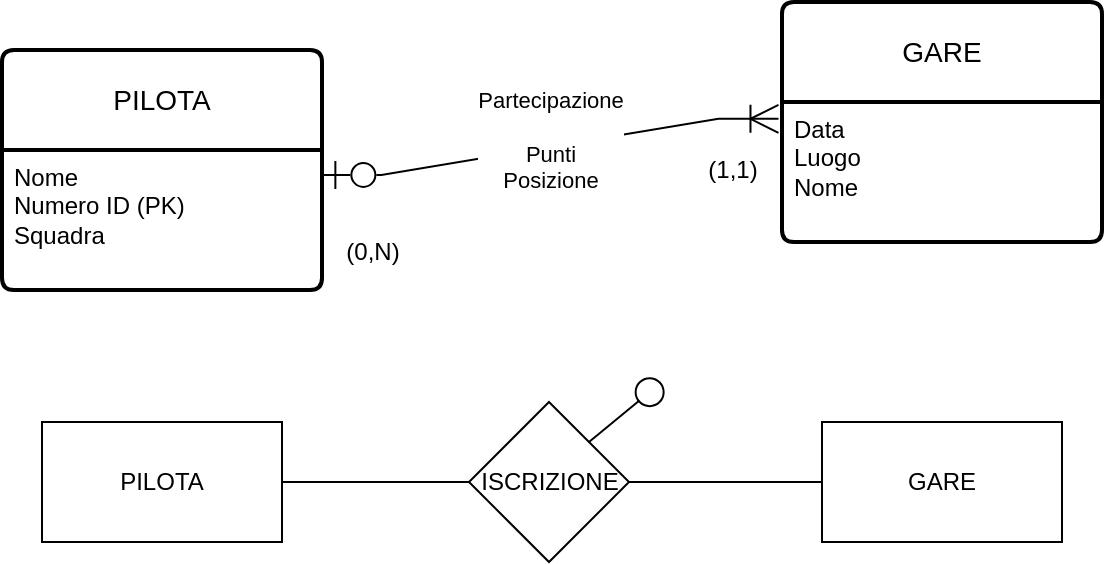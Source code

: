 <mxfile version="24.8.3">
  <diagram name="Pagina-1" id="-TCsVN3VJ5PjOl-y6puq">
    <mxGraphModel dx="750" dy="446" grid="1" gridSize="10" guides="1" tooltips="1" connect="1" arrows="1" fold="1" page="1" pageScale="1" pageWidth="827" pageHeight="1169" math="0" shadow="0">
      <root>
        <mxCell id="0" />
        <mxCell id="1" parent="0" />
        <mxCell id="ARYgBKp8zTcD2eqx7UkT-9" style="edgeStyle=orthogonalEdgeStyle;rounded=0;orthogonalLoop=1;jettySize=auto;html=1;exitX=1;exitY=0.5;exitDx=0;exitDy=0;entryX=0;entryY=0.5;entryDx=0;entryDy=0;endArrow=none;endFill=0;" parent="1" source="ARYgBKp8zTcD2eqx7UkT-2" target="ARYgBKp8zTcD2eqx7UkT-4" edge="1">
          <mxGeometry relative="1" as="geometry" />
        </mxCell>
        <mxCell id="ARYgBKp8zTcD2eqx7UkT-2" value="PILOTA" style="rounded=0;whiteSpace=wrap;html=1;" parent="1" vertex="1">
          <mxGeometry x="120" y="650" width="120" height="60" as="geometry" />
        </mxCell>
        <mxCell id="ARYgBKp8zTcD2eqx7UkT-3" value="GARE" style="rounded=0;whiteSpace=wrap;html=1;" parent="1" vertex="1">
          <mxGeometry x="510" y="650" width="120" height="60" as="geometry" />
        </mxCell>
        <mxCell id="ARYgBKp8zTcD2eqx7UkT-6" style="edgeStyle=orthogonalEdgeStyle;rounded=0;orthogonalLoop=1;jettySize=auto;html=1;exitX=1;exitY=0.5;exitDx=0;exitDy=0;entryX=0;entryY=0.5;entryDx=0;entryDy=0;endArrow=none;endFill=0;" parent="1" source="ARYgBKp8zTcD2eqx7UkT-4" target="ARYgBKp8zTcD2eqx7UkT-3" edge="1">
          <mxGeometry relative="1" as="geometry" />
        </mxCell>
        <mxCell id="ARYgBKp8zTcD2eqx7UkT-4" value="ISCRIZIONE" style="rhombus;whiteSpace=wrap;html=1;" parent="1" vertex="1">
          <mxGeometry x="333.5" y="640" width="80" height="80" as="geometry" />
        </mxCell>
        <mxCell id="ARYgBKp8zTcD2eqx7UkT-10" value="PILOTA" style="swimlane;childLayout=stackLayout;horizontal=1;startSize=50;horizontalStack=0;rounded=1;fontSize=14;fontStyle=0;strokeWidth=2;resizeParent=0;resizeLast=1;shadow=0;dashed=0;align=center;arcSize=4;whiteSpace=wrap;html=1;" parent="1" vertex="1">
          <mxGeometry x="100" y="464" width="160" height="120" as="geometry" />
        </mxCell>
        <mxCell id="ARYgBKp8zTcD2eqx7UkT-11" value="Nome&lt;div&gt;Numero ID (PK)&lt;/div&gt;&lt;div&gt;Squadra&lt;/div&gt;" style="align=left;strokeColor=none;fillColor=none;spacingLeft=4;fontSize=12;verticalAlign=top;resizable=0;rotatable=0;part=1;html=1;" parent="ARYgBKp8zTcD2eqx7UkT-10" vertex="1">
          <mxGeometry y="50" width="160" height="70" as="geometry" />
        </mxCell>
        <mxCell id="ARYgBKp8zTcD2eqx7UkT-13" value="" style="edgeStyle=entityRelationEdgeStyle;fontSize=12;html=1;endArrow=ERoneToMany;rounded=0;exitX=0.998;exitY=0.178;exitDx=0;exitDy=0;exitPerimeter=0;endSize=12;entryX=-0.011;entryY=0.12;entryDx=0;entryDy=0;entryPerimeter=0;endFill=0;startArrow=ERzeroToOne;startFill=0;strokeWidth=1;targetPerimeterSpacing=0;startSize=12;" parent="1" source="ARYgBKp8zTcD2eqx7UkT-11" target="ARYgBKp8zTcD2eqx7UkT-15" edge="1">
          <mxGeometry width="100" height="100" relative="1" as="geometry">
            <mxPoint x="270.0" y="549.02" as="sourcePoint" />
            <mxPoint x="490" y="498.99" as="targetPoint" />
            <Array as="points">
              <mxPoint x="270" y="538.99" />
            </Array>
          </mxGeometry>
        </mxCell>
        <mxCell id="ARYgBKp8zTcD2eqx7UkT-18" value="Partecipazione&lt;div&gt;&lt;br&gt;&lt;div&gt;Punti&lt;/div&gt;&lt;div&gt;Posizione&lt;/div&gt;&lt;/div&gt;" style="edgeLabel;html=1;align=center;verticalAlign=middle;resizable=0;points=[];" parent="ARYgBKp8zTcD2eqx7UkT-13" vertex="1" connectable="0">
          <mxGeometry x="-0.085" y="-3" relative="1" as="geometry">
            <mxPoint x="9" y="-8" as="offset" />
          </mxGeometry>
        </mxCell>
        <mxCell id="ARYgBKp8zTcD2eqx7UkT-14" value="GARE" style="swimlane;childLayout=stackLayout;horizontal=1;startSize=50;horizontalStack=0;rounded=1;fontSize=14;fontStyle=0;strokeWidth=2;resizeParent=0;resizeLast=1;shadow=0;dashed=0;align=center;arcSize=4;whiteSpace=wrap;html=1;" parent="1" vertex="1">
          <mxGeometry x="490" y="440" width="160" height="120" as="geometry" />
        </mxCell>
        <mxCell id="ARYgBKp8zTcD2eqx7UkT-15" value="Data&lt;div&gt;Luogo&lt;br&gt;Nome&lt;/div&gt;" style="align=left;strokeColor=none;fillColor=none;spacingLeft=4;fontSize=12;verticalAlign=top;resizable=0;rotatable=0;part=1;html=1;" parent="ARYgBKp8zTcD2eqx7UkT-14" vertex="1">
          <mxGeometry y="50" width="160" height="70" as="geometry" />
        </mxCell>
        <mxCell id="ARYgBKp8zTcD2eqx7UkT-16" value="(0,N)" style="text;html=1;align=center;verticalAlign=middle;resizable=0;points=[];autosize=1;strokeColor=none;fillColor=none;" parent="1" vertex="1">
          <mxGeometry x="260" y="550" width="50" height="30" as="geometry" />
        </mxCell>
        <mxCell id="ARYgBKp8zTcD2eqx7UkT-17" value="(1,1)" style="text;html=1;align=center;verticalAlign=middle;resizable=0;points=[];autosize=1;strokeColor=none;fillColor=none;" parent="1" vertex="1">
          <mxGeometry x="440" y="509" width="50" height="30" as="geometry" />
        </mxCell>
        <mxCell id="GFRPdCCd2IYxugpYJdg1-2" value="" style="endArrow=circle;html=1;rounded=0;endFill=0;exitX=1;exitY=0;exitDx=0;exitDy=0;" edge="1" parent="1" source="ARYgBKp8zTcD2eqx7UkT-4">
          <mxGeometry width="50" height="50" relative="1" as="geometry">
            <mxPoint x="400" y="660" as="sourcePoint" />
            <mxPoint x="430" y="630" as="targetPoint" />
          </mxGeometry>
        </mxCell>
      </root>
    </mxGraphModel>
  </diagram>
</mxfile>
